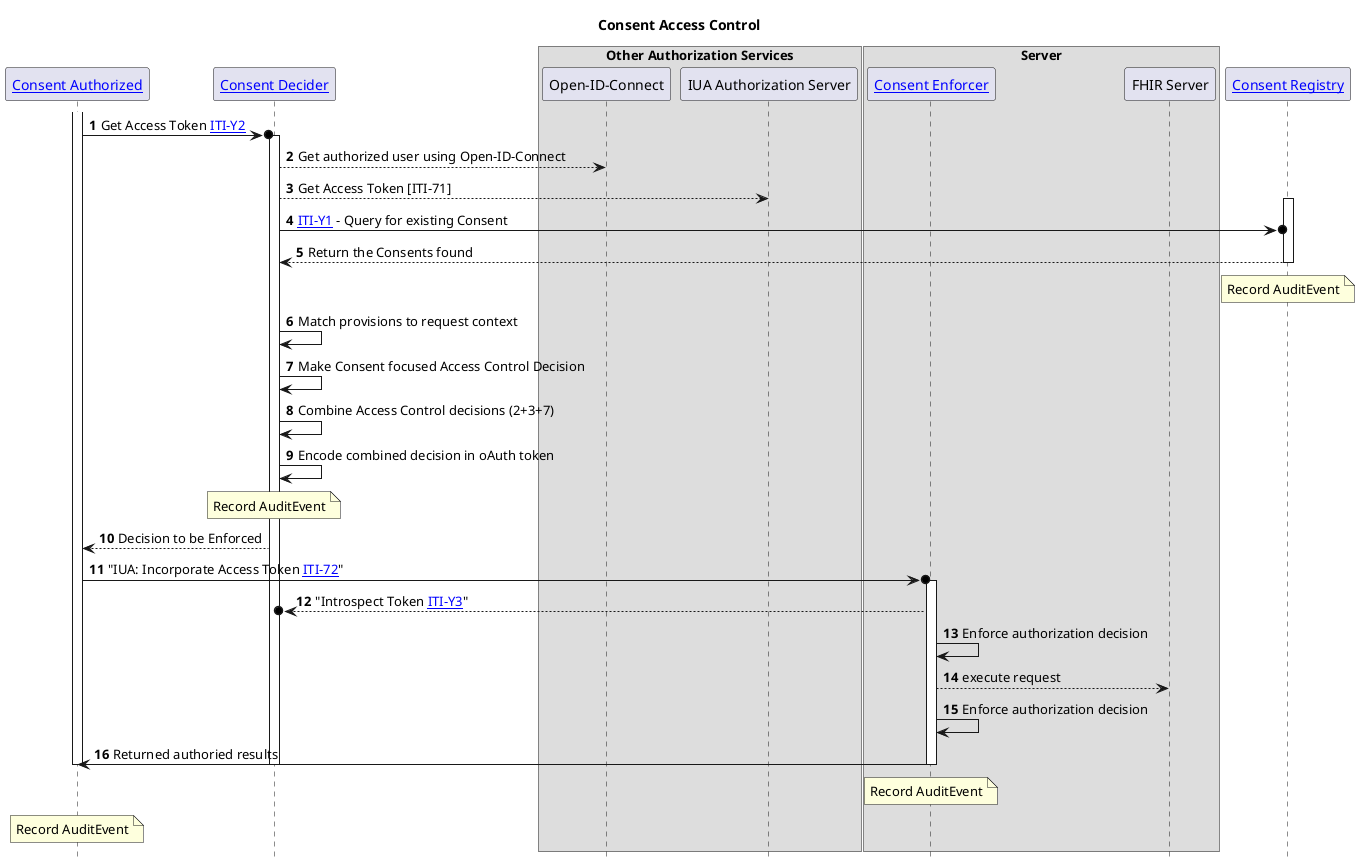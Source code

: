 @startuml
skinparam svgDimensionStyle false
hide footbox
autonumber
title "Consent Access Control"
participant "[[#consentclient Consent Authorized]]" as client
participant "[[#consentdecider Consent Decider]]" as decision
box "Other Authorization Services"
participant "Open-ID-Connect" as oidc
participant "IUA Authorization Server" as IUA
end box
box "Server"
participant "[[#consentenforce Consent Enforcer]]" as server
participant "FHIR Server" as fhir
end box
participant "[[#consentregistry Consent Registry]]" as registry
activate client
client ->o decision : Get Access Token [[ITI-Y2.html ITI-Y2]]
activate decision
decision --> oidc : Get authorized user using Open-ID-Connect
decision --> IUA : Get Access Token [ITI-71]
activate registry
decision ->o registry : [[ITI-Y1.html ITI-Y1]] - Query for existing Consent
registry --> decision : Return the Consents found
note over registry : Record AuditEvent
deactivate registry

decision -> decision : Match provisions to request context
decision -> decision : Make Consent focused Access Control Decision
decision -> decision : Combine Access Control decisions (2+3+7)
decision -> decision : Encode combined decision in oAuth token
note over decision : Record AuditEvent

decision --> client:  Decision to be Enforced
client ->o server : "IUA: Incorporate Access Token [[https://profiles.ihe.net/ITI/IUA/index.html#372-incorporate-access-token-iti-72 ITI-72]]"
activate server
server -->o decision : "Introspect Token [[ITI-Y3.html ITI-Y3]]"
server -> server: Enforce authorization decision
server --> fhir : execute request
server -> server: Enforce authorization decision
client <- server : Returned authoried results
deactivate server
deactivate decision 

note over server : Record AuditEvent
deactivate server

note over client : Record AuditEvent
deactivate client 
@enduml
